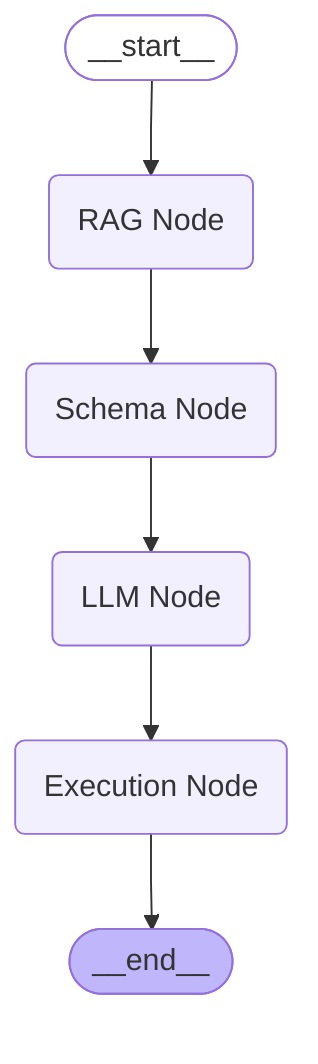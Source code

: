---
config:
  flowchart:
    curve: linear
---
graph TD;
	__start__([<p>__start__</p>]):::first
	RAG_Node(RAG Node)
	Schema_Node(Schema Node)
	LLM_Node(LLM Node)
	Execution_Node(Execution Node)
	__end__([<p>__end__</p>]):::last
	LLM_Node --> Execution_Node;
	RAG_Node --> Schema_Node;
	Schema_Node --> LLM_Node;
	__start__ --> RAG_Node;
	Execution_Node --> __end__;
	classDef default fill:#f2f0ff,line-height:1.2
	classDef first fill-opacity:0
	classDef last fill:#bfb6fc
